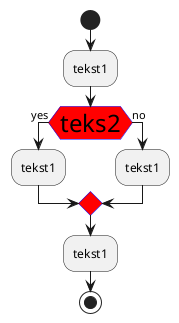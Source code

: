 {
  "sha1": "69a8ezgiqusq7eppaqvnuk61k1j8gol",
  "insertion": {
    "when": "2024-05-30T20:48:20.910Z",
    "user": "plantuml@gmail.com"
  }
}
@startuml
skinparam activityDiamond {
    BackgroundColor red
    BorderColor blue
    FontSize 24
}
start
:tekst1;
if (teks2) then (yes)
 :tekst1;
else (no)
 :tekst1;
endif
:tekst1;
stop
@enduml
